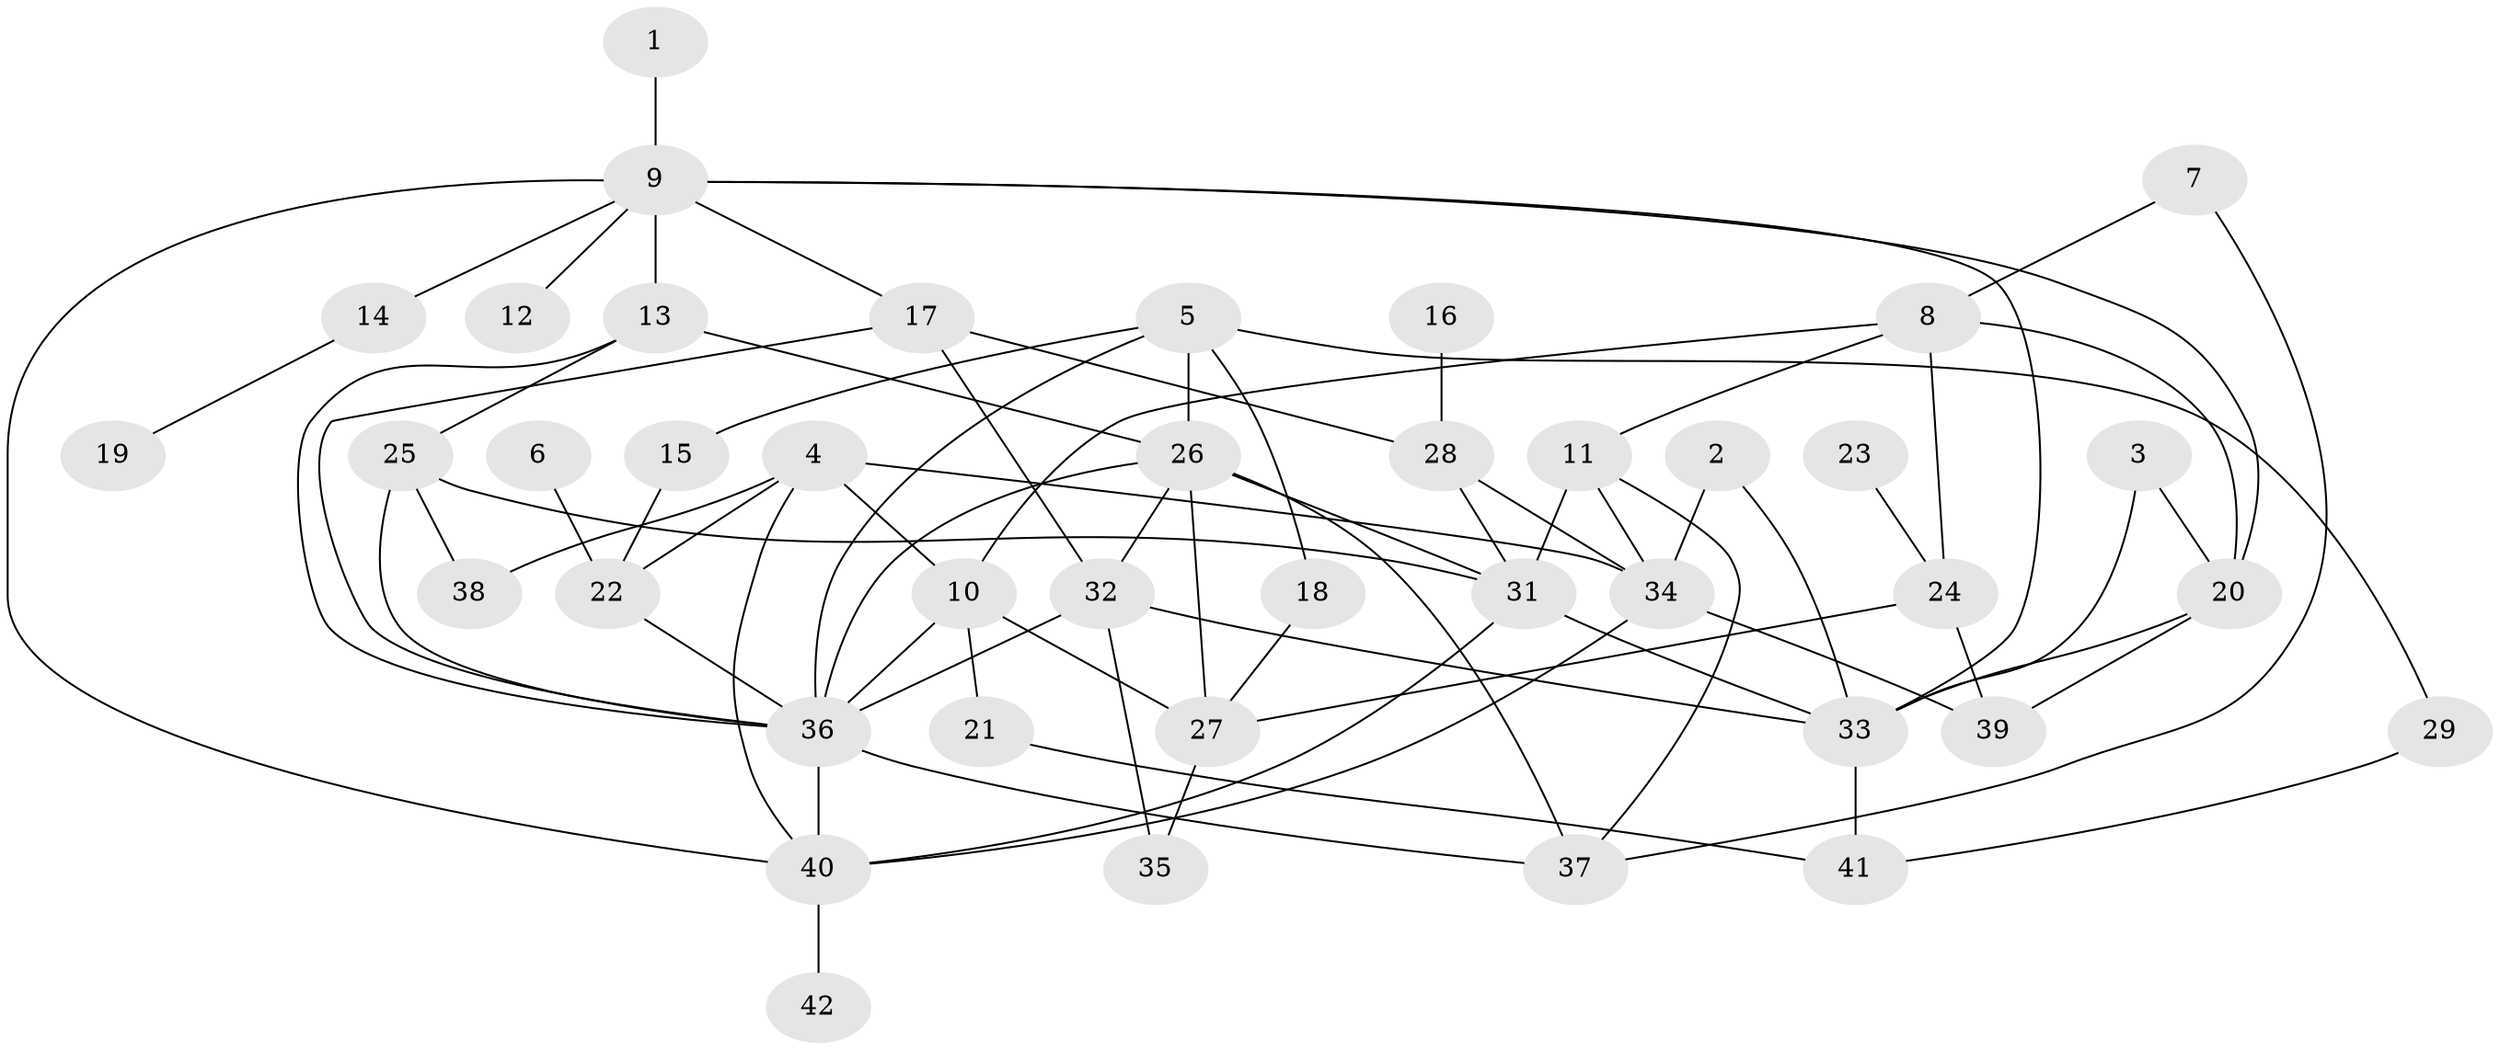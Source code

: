 // original degree distribution, {1: 0.19047619047619047, 2: 0.19047619047619047, 4: 0.20238095238095238, 3: 0.2619047619047619, 5: 0.08333333333333333, 7: 0.011904761904761904, 6: 0.03571428571428571, 0: 0.011904761904761904, 8: 0.011904761904761904}
// Generated by graph-tools (version 1.1) at 2025/49/03/09/25 03:49:09]
// undirected, 41 vertices, 75 edges
graph export_dot {
graph [start="1"]
  node [color=gray90,style=filled];
  1;
  2;
  3;
  4;
  5;
  6;
  7;
  8;
  9;
  10;
  11;
  12;
  13;
  14;
  15;
  16;
  17;
  18;
  19;
  20;
  21;
  22;
  23;
  24;
  25;
  26;
  27;
  28;
  29;
  31;
  32;
  33;
  34;
  35;
  36;
  37;
  38;
  39;
  40;
  41;
  42;
  1 -- 9 [weight=1.0];
  2 -- 33 [weight=1.0];
  2 -- 34 [weight=1.0];
  3 -- 20 [weight=1.0];
  3 -- 33 [weight=1.0];
  4 -- 10 [weight=1.0];
  4 -- 22 [weight=1.0];
  4 -- 34 [weight=2.0];
  4 -- 38 [weight=1.0];
  4 -- 40 [weight=1.0];
  5 -- 15 [weight=1.0];
  5 -- 18 [weight=1.0];
  5 -- 26 [weight=1.0];
  5 -- 29 [weight=1.0];
  5 -- 36 [weight=1.0];
  6 -- 22 [weight=1.0];
  7 -- 8 [weight=1.0];
  7 -- 37 [weight=1.0];
  8 -- 10 [weight=1.0];
  8 -- 11 [weight=1.0];
  8 -- 20 [weight=1.0];
  8 -- 24 [weight=1.0];
  9 -- 12 [weight=1.0];
  9 -- 13 [weight=1.0];
  9 -- 14 [weight=1.0];
  9 -- 17 [weight=1.0];
  9 -- 20 [weight=1.0];
  9 -- 33 [weight=1.0];
  9 -- 40 [weight=1.0];
  10 -- 21 [weight=1.0];
  10 -- 27 [weight=1.0];
  10 -- 36 [weight=1.0];
  11 -- 31 [weight=1.0];
  11 -- 34 [weight=1.0];
  11 -- 37 [weight=1.0];
  13 -- 25 [weight=1.0];
  13 -- 26 [weight=1.0];
  13 -- 36 [weight=1.0];
  14 -- 19 [weight=1.0];
  15 -- 22 [weight=1.0];
  16 -- 28 [weight=1.0];
  17 -- 28 [weight=1.0];
  17 -- 32 [weight=1.0];
  17 -- 36 [weight=1.0];
  18 -- 27 [weight=1.0];
  20 -- 33 [weight=1.0];
  20 -- 39 [weight=1.0];
  21 -- 41 [weight=1.0];
  22 -- 36 [weight=1.0];
  23 -- 24 [weight=1.0];
  24 -- 27 [weight=1.0];
  24 -- 39 [weight=1.0];
  25 -- 31 [weight=1.0];
  25 -- 36 [weight=1.0];
  25 -- 38 [weight=1.0];
  26 -- 27 [weight=1.0];
  26 -- 31 [weight=1.0];
  26 -- 32 [weight=1.0];
  26 -- 36 [weight=1.0];
  26 -- 37 [weight=1.0];
  27 -- 35 [weight=1.0];
  28 -- 31 [weight=1.0];
  28 -- 34 [weight=1.0];
  29 -- 41 [weight=1.0];
  31 -- 33 [weight=2.0];
  31 -- 40 [weight=1.0];
  32 -- 33 [weight=1.0];
  32 -- 35 [weight=1.0];
  32 -- 36 [weight=1.0];
  33 -- 41 [weight=1.0];
  34 -- 39 [weight=2.0];
  34 -- 40 [weight=1.0];
  36 -- 37 [weight=1.0];
  36 -- 40 [weight=1.0];
  40 -- 42 [weight=1.0];
}

